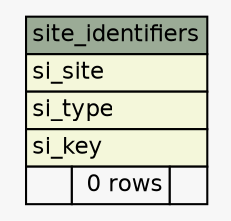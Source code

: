 // dot 2.38.0 on Linux 3.14.35-28.38.amzn1.x86_64
// SchemaSpy rev Unknown
digraph "site_identifiers" {
  graph [
    rankdir="RL"
    bgcolor="#f7f7f7"
    nodesep="0.18"
    ranksep="0.46"
    fontname="Helvetica"
    fontsize="11"
  ];
  node [
    fontname="Helvetica"
    fontsize="11"
    shape="plaintext"
  ];
  edge [
    arrowsize="0.8"
  ];
  "site_identifiers" [
    label=<
    <TABLE BORDER="0" CELLBORDER="1" CELLSPACING="0" BGCOLOR="#ffffff">
      <TR><TD COLSPAN="3" BGCOLOR="#9bab96" ALIGN="CENTER">site_identifiers</TD></TR>
      <TR><TD PORT="si_site" COLSPAN="3" BGCOLOR="#f4f7da" ALIGN="LEFT">si_site</TD></TR>
      <TR><TD PORT="si_type" COLSPAN="3" BGCOLOR="#f4f7da" ALIGN="LEFT">si_type</TD></TR>
      <TR><TD PORT="si_key" COLSPAN="3" BGCOLOR="#f4f7da" ALIGN="LEFT">si_key</TD></TR>
      <TR><TD ALIGN="LEFT" BGCOLOR="#f7f7f7">  </TD><TD ALIGN="RIGHT" BGCOLOR="#f7f7f7">0 rows</TD><TD ALIGN="RIGHT" BGCOLOR="#f7f7f7">  </TD></TR>
    </TABLE>>
    URL="tables/site_identifiers.html"
    tooltip="site_identifiers"
  ];
}
